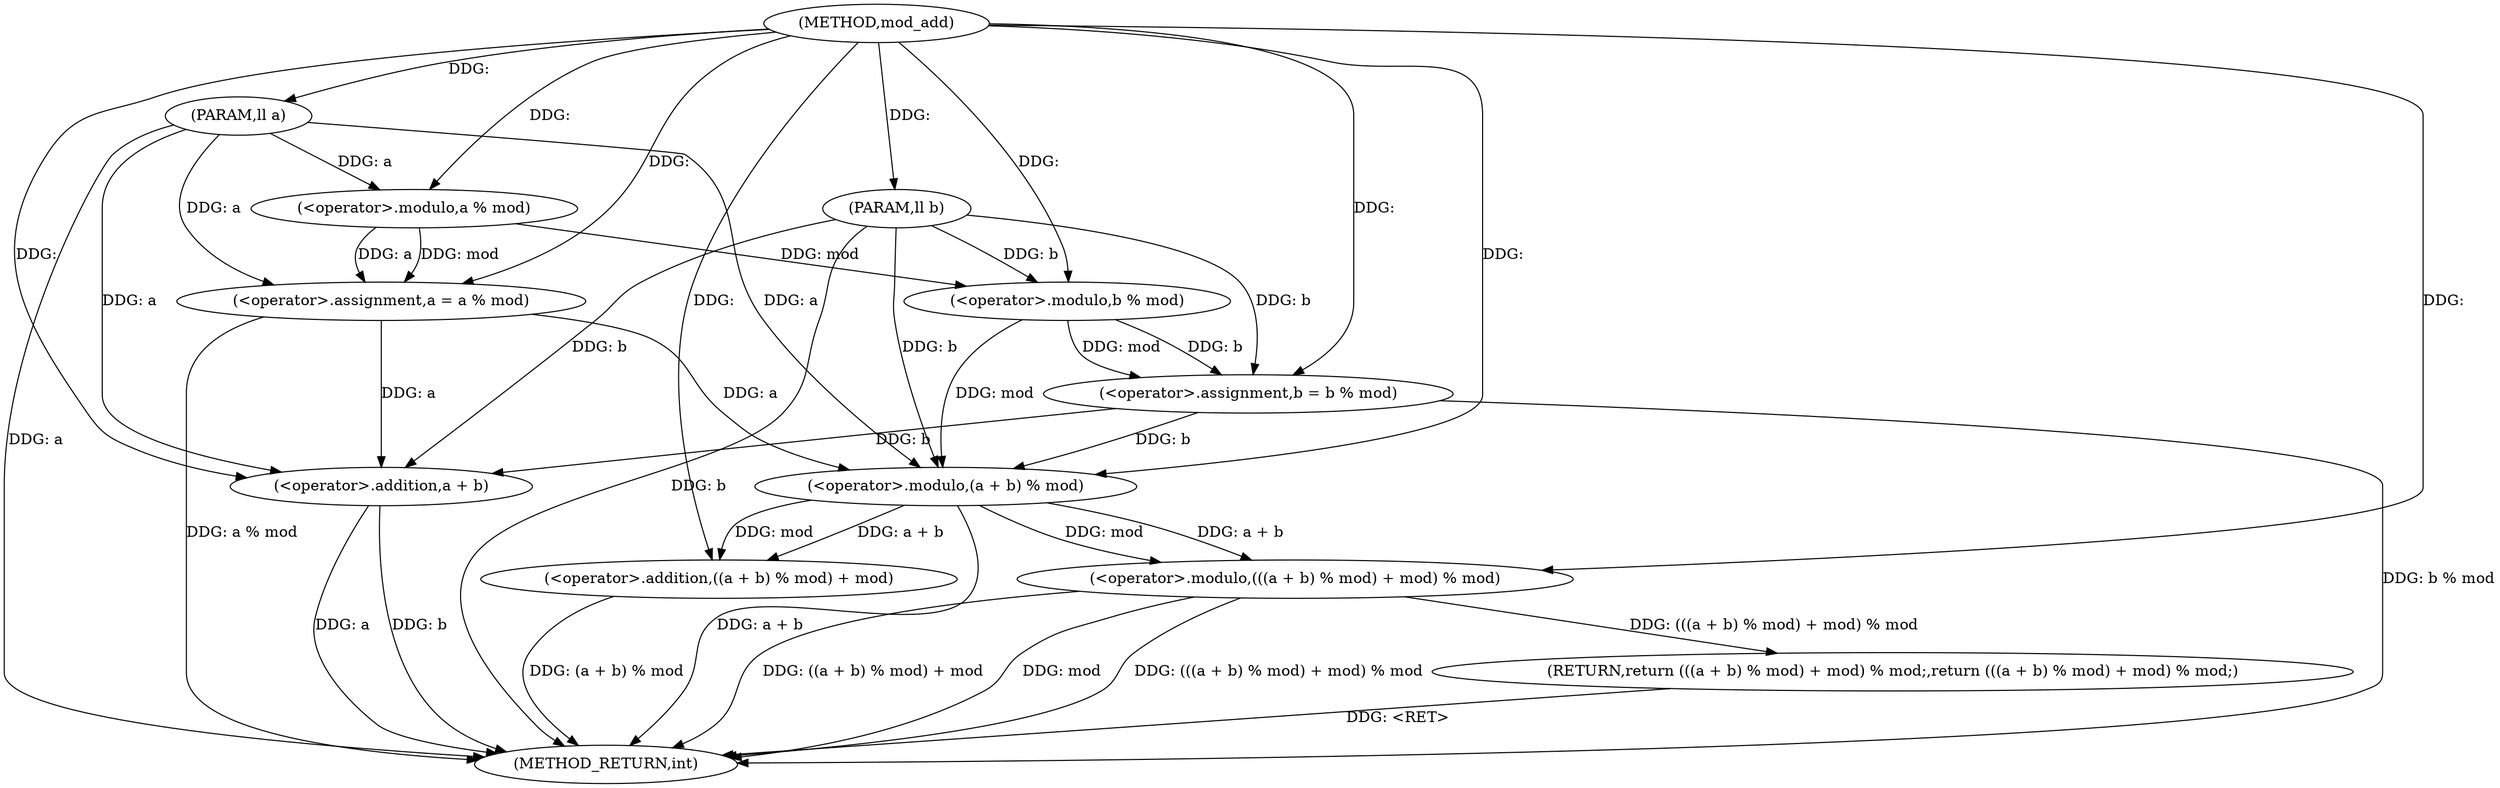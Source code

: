 digraph "mod_add" {  
"1000115" [label = "(METHOD,mod_add)" ]
"1000139" [label = "(METHOD_RETURN,int)" ]
"1000116" [label = "(PARAM,ll a)" ]
"1000117" [label = "(PARAM,ll b)" ]
"1000119" [label = "(<operator>.assignment,a = a % mod)" ]
"1000124" [label = "(<operator>.assignment,b = b % mod)" ]
"1000129" [label = "(RETURN,return (((a + b) % mod) + mod) % mod;,return (((a + b) % mod) + mod) % mod;)" ]
"1000130" [label = "(<operator>.modulo,(((a + b) % mod) + mod) % mod)" ]
"1000121" [label = "(<operator>.modulo,a % mod)" ]
"1000126" [label = "(<operator>.modulo,b % mod)" ]
"1000131" [label = "(<operator>.addition,((a + b) % mod) + mod)" ]
"1000132" [label = "(<operator>.modulo,(a + b) % mod)" ]
"1000133" [label = "(<operator>.addition,a + b)" ]
  "1000116" -> "1000139"  [ label = "DDG: a"] 
  "1000117" -> "1000139"  [ label = "DDG: b"] 
  "1000119" -> "1000139"  [ label = "DDG: a % mod"] 
  "1000124" -> "1000139"  [ label = "DDG: b % mod"] 
  "1000133" -> "1000139"  [ label = "DDG: a"] 
  "1000133" -> "1000139"  [ label = "DDG: b"] 
  "1000132" -> "1000139"  [ label = "DDG: a + b"] 
  "1000131" -> "1000139"  [ label = "DDG: (a + b) % mod"] 
  "1000130" -> "1000139"  [ label = "DDG: ((a + b) % mod) + mod"] 
  "1000130" -> "1000139"  [ label = "DDG: mod"] 
  "1000130" -> "1000139"  [ label = "DDG: (((a + b) % mod) + mod) % mod"] 
  "1000129" -> "1000139"  [ label = "DDG: <RET>"] 
  "1000115" -> "1000116"  [ label = "DDG: "] 
  "1000115" -> "1000117"  [ label = "DDG: "] 
  "1000121" -> "1000119"  [ label = "DDG: mod"] 
  "1000121" -> "1000119"  [ label = "DDG: a"] 
  "1000126" -> "1000124"  [ label = "DDG: mod"] 
  "1000126" -> "1000124"  [ label = "DDG: b"] 
  "1000130" -> "1000129"  [ label = "DDG: (((a + b) % mod) + mod) % mod"] 
  "1000116" -> "1000119"  [ label = "DDG: a"] 
  "1000115" -> "1000119"  [ label = "DDG: "] 
  "1000117" -> "1000124"  [ label = "DDG: b"] 
  "1000115" -> "1000124"  [ label = "DDG: "] 
  "1000116" -> "1000121"  [ label = "DDG: a"] 
  "1000115" -> "1000121"  [ label = "DDG: "] 
  "1000117" -> "1000126"  [ label = "DDG: b"] 
  "1000115" -> "1000126"  [ label = "DDG: "] 
  "1000121" -> "1000126"  [ label = "DDG: mod"] 
  "1000132" -> "1000130"  [ label = "DDG: a + b"] 
  "1000132" -> "1000130"  [ label = "DDG: mod"] 
  "1000115" -> "1000130"  [ label = "DDG: "] 
  "1000132" -> "1000131"  [ label = "DDG: a + b"] 
  "1000132" -> "1000131"  [ label = "DDG: mod"] 
  "1000115" -> "1000131"  [ label = "DDG: "] 
  "1000124" -> "1000132"  [ label = "DDG: b"] 
  "1000117" -> "1000132"  [ label = "DDG: b"] 
  "1000115" -> "1000132"  [ label = "DDG: "] 
  "1000119" -> "1000132"  [ label = "DDG: a"] 
  "1000116" -> "1000132"  [ label = "DDG: a"] 
  "1000126" -> "1000132"  [ label = "DDG: mod"] 
  "1000119" -> "1000133"  [ label = "DDG: a"] 
  "1000116" -> "1000133"  [ label = "DDG: a"] 
  "1000115" -> "1000133"  [ label = "DDG: "] 
  "1000124" -> "1000133"  [ label = "DDG: b"] 
  "1000117" -> "1000133"  [ label = "DDG: b"] 
}
